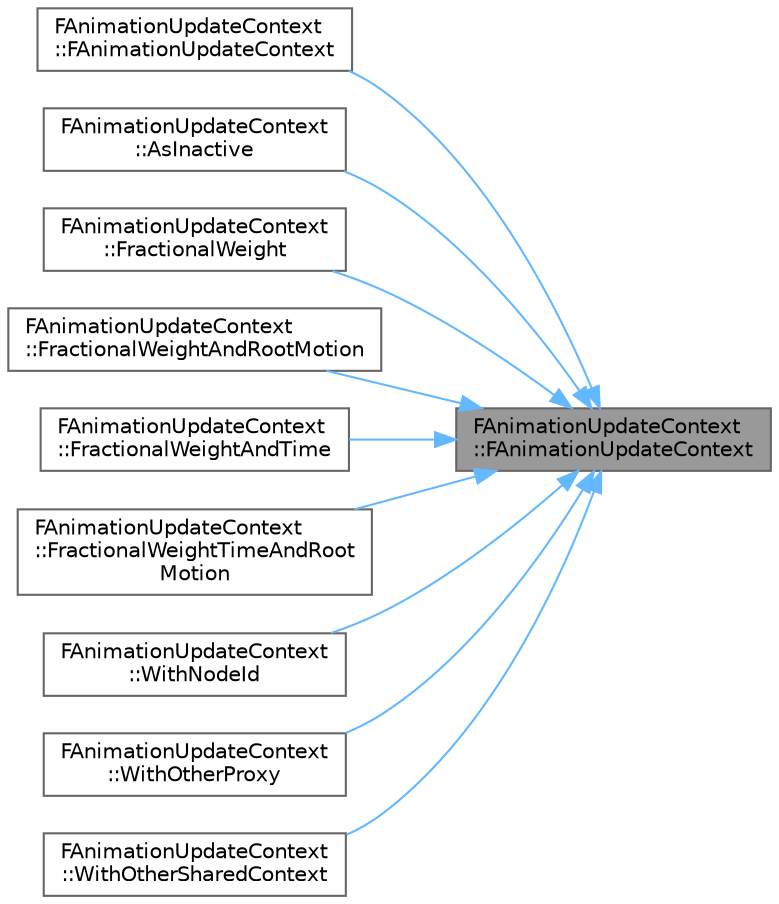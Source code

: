 digraph "FAnimationUpdateContext::FAnimationUpdateContext"
{
 // INTERACTIVE_SVG=YES
 // LATEX_PDF_SIZE
  bgcolor="transparent";
  edge [fontname=Helvetica,fontsize=10,labelfontname=Helvetica,labelfontsize=10];
  node [fontname=Helvetica,fontsize=10,shape=box,height=0.2,width=0.4];
  rankdir="RL";
  Node1 [id="Node000001",label="FAnimationUpdateContext\l::FAnimationUpdateContext",height=0.2,width=0.4,color="gray40", fillcolor="grey60", style="filled", fontcolor="black",tooltip=" "];
  Node1 -> Node2 [id="edge1_Node000001_Node000002",dir="back",color="steelblue1",style="solid",tooltip=" "];
  Node2 [id="Node000002",label="FAnimationUpdateContext\l::FAnimationUpdateContext",height=0.2,width=0.4,color="grey40", fillcolor="white", style="filled",URL="$d3/d61/structFAnimationUpdateContext.html#a3442ed241efbfd0472f07d12be822767",tooltip=" "];
  Node1 -> Node3 [id="edge2_Node000001_Node000003",dir="back",color="steelblue1",style="solid",tooltip=" "];
  Node3 [id="Node000003",label="FAnimationUpdateContext\l::AsInactive",height=0.2,width=0.4,color="grey40", fillcolor="white", style="filled",URL="$d3/d61/structFAnimationUpdateContext.html#a527a6966a45571e7ef8ae3636ba9d477",tooltip=" "];
  Node1 -> Node4 [id="edge3_Node000001_Node000004",dir="back",color="steelblue1",style="solid",tooltip=" "];
  Node4 [id="Node000004",label="FAnimationUpdateContext\l::FractionalWeight",height=0.2,width=0.4,color="grey40", fillcolor="white", style="filled",URL="$d3/d61/structFAnimationUpdateContext.html#a22a6ee4afb5fc9c0b2c2d25462817913",tooltip=" "];
  Node1 -> Node5 [id="edge4_Node000001_Node000005",dir="back",color="steelblue1",style="solid",tooltip=" "];
  Node5 [id="Node000005",label="FAnimationUpdateContext\l::FractionalWeightAndRootMotion",height=0.2,width=0.4,color="grey40", fillcolor="white", style="filled",URL="$d3/d61/structFAnimationUpdateContext.html#aca5e486f8416fa93ced00166f3a88a50",tooltip=" "];
  Node1 -> Node6 [id="edge5_Node000001_Node000006",dir="back",color="steelblue1",style="solid",tooltip=" "];
  Node6 [id="Node000006",label="FAnimationUpdateContext\l::FractionalWeightAndTime",height=0.2,width=0.4,color="grey40", fillcolor="white", style="filled",URL="$d3/d61/structFAnimationUpdateContext.html#ab513d0360a8ea52762ee4105dbf6eba5",tooltip=" "];
  Node1 -> Node7 [id="edge6_Node000001_Node000007",dir="back",color="steelblue1",style="solid",tooltip=" "];
  Node7 [id="Node000007",label="FAnimationUpdateContext\l::FractionalWeightTimeAndRoot\lMotion",height=0.2,width=0.4,color="grey40", fillcolor="white", style="filled",URL="$d3/d61/structFAnimationUpdateContext.html#a5168375a2bb374af0ebca6a6ad58555c",tooltip=" "];
  Node1 -> Node8 [id="edge7_Node000001_Node000008",dir="back",color="steelblue1",style="solid",tooltip=" "];
  Node8 [id="Node000008",label="FAnimationUpdateContext\l::WithNodeId",height=0.2,width=0.4,color="grey40", fillcolor="white", style="filled",URL="$d3/d61/structFAnimationUpdateContext.html#a32ba85b6a898ec1422a3afc1401b8bbb",tooltip=" "];
  Node1 -> Node9 [id="edge8_Node000001_Node000009",dir="back",color="steelblue1",style="solid",tooltip=" "];
  Node9 [id="Node000009",label="FAnimationUpdateContext\l::WithOtherProxy",height=0.2,width=0.4,color="grey40", fillcolor="white", style="filled",URL="$d3/d61/structFAnimationUpdateContext.html#a31f20462703164994f0457dfa6c6d2ab",tooltip=" "];
  Node1 -> Node10 [id="edge9_Node000001_Node000010",dir="back",color="steelblue1",style="solid",tooltip=" "];
  Node10 [id="Node000010",label="FAnimationUpdateContext\l::WithOtherSharedContext",height=0.2,width=0.4,color="grey40", fillcolor="white", style="filled",URL="$d3/d61/structFAnimationUpdateContext.html#af56f695c34553a9c6702886ecc2eb347",tooltip=" "];
}
